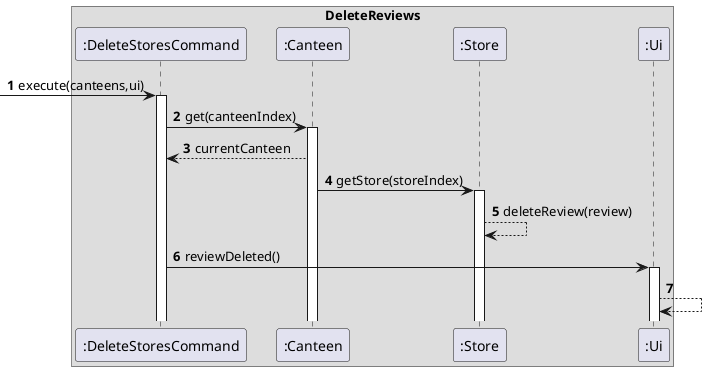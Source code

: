 @startuml
'https://plantuml.com/sequence-diagram

autonumber
box DeleteReviews

->":DeleteStoresCommand": execute(canteens,ui)
activate ":DeleteStoresCommand"
":DeleteStoresCommand"->":Canteen":get(canteenIndex)
activate ":Canteen"
":Canteen"-->":DeleteStoresCommand":currentCanteen
":Canteen"->":Store":getStore(storeIndex)
activate ":Store"
":Store"-->":Store":deleteReview(review)
":DeleteStoresCommand"->":Ui":reviewDeleted()
activate ":Ui"
":Ui"-->":Ui"
@enduml